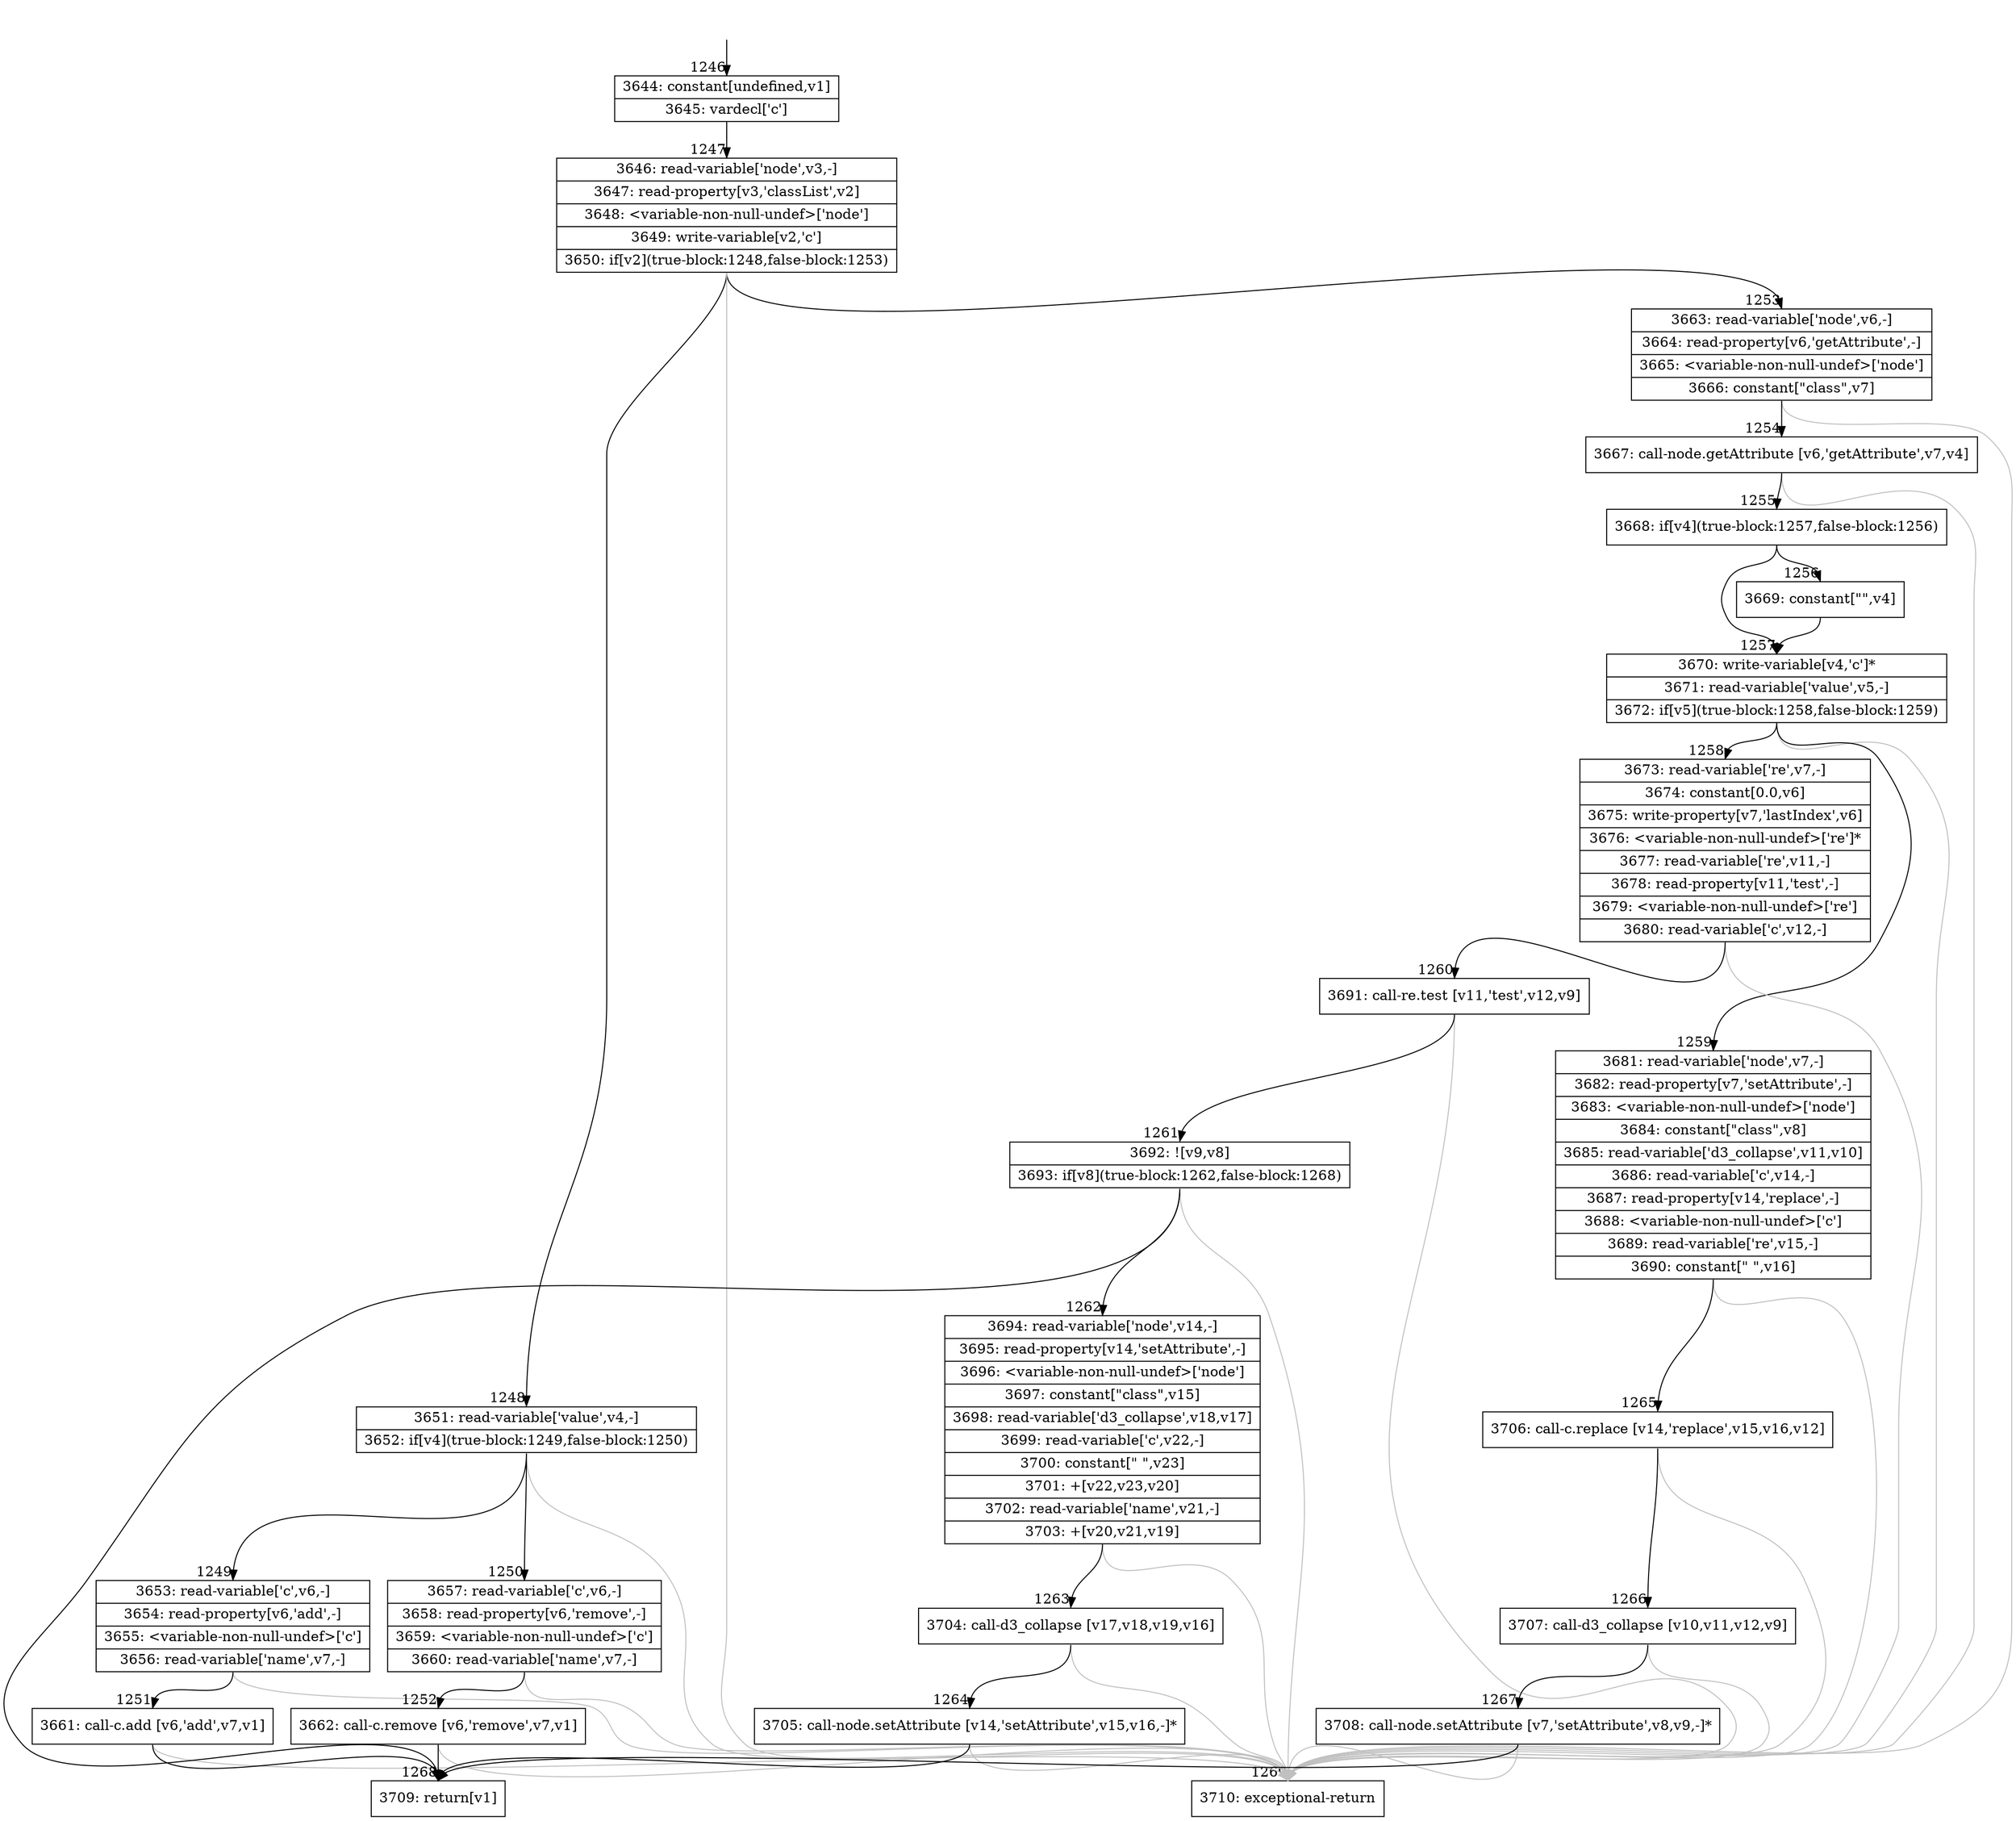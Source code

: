 digraph {
rankdir="TD"
BB_entry123[shape=none,label=""];
BB_entry123 -> BB1246 [tailport=s, headport=n, headlabel="    1246"]
BB1246 [shape=record label="{3644: constant[undefined,v1]|3645: vardecl['c']}" ] 
BB1246 -> BB1247 [tailport=s, headport=n, headlabel="      1247"]
BB1247 [shape=record label="{3646: read-variable['node',v3,-]|3647: read-property[v3,'classList',v2]|3648: \<variable-non-null-undef\>['node']|3649: write-variable[v2,'c']|3650: if[v2](true-block:1248,false-block:1253)}" ] 
BB1247 -> BB1248 [tailport=s, headport=n, headlabel="      1248"]
BB1247 -> BB1253 [tailport=s, headport=n, headlabel="      1253"]
BB1247 -> BB1269 [tailport=s, headport=n, color=gray, headlabel="      1269"]
BB1248 [shape=record label="{3651: read-variable['value',v4,-]|3652: if[v4](true-block:1249,false-block:1250)}" ] 
BB1248 -> BB1249 [tailport=s, headport=n, headlabel="      1249"]
BB1248 -> BB1250 [tailport=s, headport=n, headlabel="      1250"]
BB1248 -> BB1269 [tailport=s, headport=n, color=gray]
BB1249 [shape=record label="{3653: read-variable['c',v6,-]|3654: read-property[v6,'add',-]|3655: \<variable-non-null-undef\>['c']|3656: read-variable['name',v7,-]}" ] 
BB1249 -> BB1251 [tailport=s, headport=n, headlabel="      1251"]
BB1249 -> BB1269 [tailport=s, headport=n, color=gray]
BB1250 [shape=record label="{3657: read-variable['c',v6,-]|3658: read-property[v6,'remove',-]|3659: \<variable-non-null-undef\>['c']|3660: read-variable['name',v7,-]}" ] 
BB1250 -> BB1252 [tailport=s, headport=n, headlabel="      1252"]
BB1250 -> BB1269 [tailport=s, headport=n, color=gray]
BB1251 [shape=record label="{3661: call-c.add [v6,'add',v7,v1]}" ] 
BB1251 -> BB1268 [tailport=s, headport=n, headlabel="      1268"]
BB1251 -> BB1269 [tailport=s, headport=n, color=gray]
BB1252 [shape=record label="{3662: call-c.remove [v6,'remove',v7,v1]}" ] 
BB1252 -> BB1268 [tailport=s, headport=n]
BB1252 -> BB1269 [tailport=s, headport=n, color=gray]
BB1253 [shape=record label="{3663: read-variable['node',v6,-]|3664: read-property[v6,'getAttribute',-]|3665: \<variable-non-null-undef\>['node']|3666: constant[\"class\",v7]}" ] 
BB1253 -> BB1254 [tailport=s, headport=n, headlabel="      1254"]
BB1253 -> BB1269 [tailport=s, headport=n, color=gray]
BB1254 [shape=record label="{3667: call-node.getAttribute [v6,'getAttribute',v7,v4]}" ] 
BB1254 -> BB1255 [tailport=s, headport=n, headlabel="      1255"]
BB1254 -> BB1269 [tailport=s, headport=n, color=gray]
BB1255 [shape=record label="{3668: if[v4](true-block:1257,false-block:1256)}" ] 
BB1255 -> BB1257 [tailport=s, headport=n, headlabel="      1257"]
BB1255 -> BB1256 [tailport=s, headport=n, headlabel="      1256"]
BB1256 [shape=record label="{3669: constant[\"\",v4]}" ] 
BB1256 -> BB1257 [tailport=s, headport=n]
BB1257 [shape=record label="{3670: write-variable[v4,'c']*|3671: read-variable['value',v5,-]|3672: if[v5](true-block:1258,false-block:1259)}" ] 
BB1257 -> BB1258 [tailport=s, headport=n, headlabel="      1258"]
BB1257 -> BB1259 [tailport=s, headport=n, headlabel="      1259"]
BB1257 -> BB1269 [tailport=s, headport=n, color=gray]
BB1258 [shape=record label="{3673: read-variable['re',v7,-]|3674: constant[0.0,v6]|3675: write-property[v7,'lastIndex',v6]|3676: \<variable-non-null-undef\>['re']*|3677: read-variable['re',v11,-]|3678: read-property[v11,'test',-]|3679: \<variable-non-null-undef\>['re']|3680: read-variable['c',v12,-]}" ] 
BB1258 -> BB1260 [tailport=s, headport=n, headlabel="      1260"]
BB1258 -> BB1269 [tailport=s, headport=n, color=gray]
BB1259 [shape=record label="{3681: read-variable['node',v7,-]|3682: read-property[v7,'setAttribute',-]|3683: \<variable-non-null-undef\>['node']|3684: constant[\"class\",v8]|3685: read-variable['d3_collapse',v11,v10]|3686: read-variable['c',v14,-]|3687: read-property[v14,'replace',-]|3688: \<variable-non-null-undef\>['c']|3689: read-variable['re',v15,-]|3690: constant[\" \",v16]}" ] 
BB1259 -> BB1265 [tailport=s, headport=n, headlabel="      1265"]
BB1259 -> BB1269 [tailport=s, headport=n, color=gray]
BB1260 [shape=record label="{3691: call-re.test [v11,'test',v12,v9]}" ] 
BB1260 -> BB1261 [tailport=s, headport=n, headlabel="      1261"]
BB1260 -> BB1269 [tailport=s, headport=n, color=gray]
BB1261 [shape=record label="{3692: ![v9,v8]|3693: if[v8](true-block:1262,false-block:1268)}" ] 
BB1261 -> BB1262 [tailport=s, headport=n, headlabel="      1262"]
BB1261 -> BB1268 [tailport=s, headport=n]
BB1261 -> BB1269 [tailport=s, headport=n, color=gray]
BB1262 [shape=record label="{3694: read-variable['node',v14,-]|3695: read-property[v14,'setAttribute',-]|3696: \<variable-non-null-undef\>['node']|3697: constant[\"class\",v15]|3698: read-variable['d3_collapse',v18,v17]|3699: read-variable['c',v22,-]|3700: constant[\" \",v23]|3701: +[v22,v23,v20]|3702: read-variable['name',v21,-]|3703: +[v20,v21,v19]}" ] 
BB1262 -> BB1263 [tailport=s, headport=n, headlabel="      1263"]
BB1262 -> BB1269 [tailport=s, headport=n, color=gray]
BB1263 [shape=record label="{3704: call-d3_collapse [v17,v18,v19,v16]}" ] 
BB1263 -> BB1264 [tailport=s, headport=n, headlabel="      1264"]
BB1263 -> BB1269 [tailport=s, headport=n, color=gray]
BB1264 [shape=record label="{3705: call-node.setAttribute [v14,'setAttribute',v15,v16,-]*}" ] 
BB1264 -> BB1268 [tailport=s, headport=n]
BB1264 -> BB1269 [tailport=s, headport=n, color=gray]
BB1265 [shape=record label="{3706: call-c.replace [v14,'replace',v15,v16,v12]}" ] 
BB1265 -> BB1266 [tailport=s, headport=n, headlabel="      1266"]
BB1265 -> BB1269 [tailport=s, headport=n, color=gray]
BB1266 [shape=record label="{3707: call-d3_collapse [v10,v11,v12,v9]}" ] 
BB1266 -> BB1267 [tailport=s, headport=n, headlabel="      1267"]
BB1266 -> BB1269 [tailport=s, headport=n, color=gray]
BB1267 [shape=record label="{3708: call-node.setAttribute [v7,'setAttribute',v8,v9,-]*}" ] 
BB1267 -> BB1268 [tailport=s, headport=n]
BB1267 -> BB1269 [tailport=s, headport=n, color=gray]
BB1268 [shape=record label="{3709: return[v1]}" ] 
BB1269 [shape=record label="{3710: exceptional-return}" ] 
//#$~ 728
}
